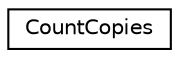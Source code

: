 digraph "Graphical Class Hierarchy"
{
  edge [fontname="Helvetica",fontsize="10",labelfontname="Helvetica",labelfontsize="10"];
  node [fontname="Helvetica",fontsize="10",shape=record];
  rankdir="LR";
  Node0 [label="CountCopies",height=0.2,width=0.4,color="black", fillcolor="white", style="filled",URL="$struct_count_copies.html"];
}

